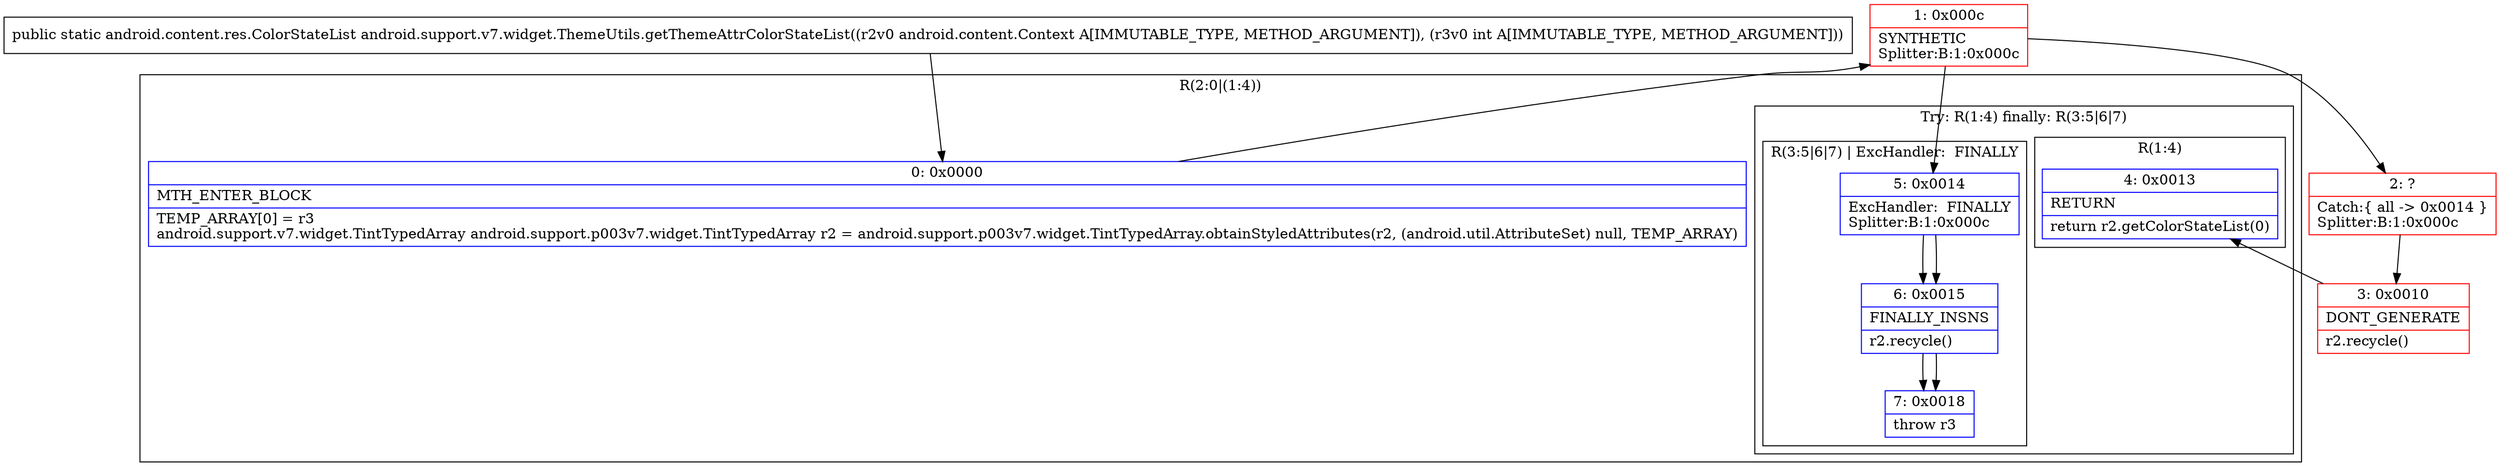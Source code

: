 digraph "CFG forandroid.support.v7.widget.ThemeUtils.getThemeAttrColorStateList(Landroid\/content\/Context;I)Landroid\/content\/res\/ColorStateList;" {
subgraph cluster_Region_601818440 {
label = "R(2:0|(1:4))";
node [shape=record,color=blue];
Node_0 [shape=record,label="{0\:\ 0x0000|MTH_ENTER_BLOCK\l|TEMP_ARRAY[0] = r3\landroid.support.v7.widget.TintTypedArray android.support.p003v7.widget.TintTypedArray r2 = android.support.p003v7.widget.TintTypedArray.obtainStyledAttributes(r2, (android.util.AttributeSet) null, TEMP_ARRAY)\l}"];
subgraph cluster_TryCatchRegion_43958107 {
label = "Try: R(1:4) finally: R(3:5|6|7)";
node [shape=record,color=blue];
subgraph cluster_Region_1963680699 {
label = "R(1:4)";
node [shape=record,color=blue];
Node_4 [shape=record,label="{4\:\ 0x0013|RETURN\l|return r2.getColorStateList(0)\l}"];
}
subgraph cluster_Region_1484147666 {
label = "R(3:5|6|7) | ExcHandler:  FINALLY\l";
node [shape=record,color=blue];
Node_5 [shape=record,label="{5\:\ 0x0014|ExcHandler:  FINALLY\lSplitter:B:1:0x000c\l}"];
Node_6 [shape=record,label="{6\:\ 0x0015|FINALLY_INSNS\l|r2.recycle()\l}"];
Node_7 [shape=record,label="{7\:\ 0x0018|throw r3\l}"];
}
}
}
subgraph cluster_Region_1484147666 {
label = "R(3:5|6|7) | ExcHandler:  FINALLY\l";
node [shape=record,color=blue];
Node_5 [shape=record,label="{5\:\ 0x0014|ExcHandler:  FINALLY\lSplitter:B:1:0x000c\l}"];
Node_6 [shape=record,label="{6\:\ 0x0015|FINALLY_INSNS\l|r2.recycle()\l}"];
Node_7 [shape=record,label="{7\:\ 0x0018|throw r3\l}"];
}
Node_1 [shape=record,color=red,label="{1\:\ 0x000c|SYNTHETIC\lSplitter:B:1:0x000c\l}"];
Node_2 [shape=record,color=red,label="{2\:\ ?|Catch:\{ all \-\> 0x0014 \}\lSplitter:B:1:0x000c\l}"];
Node_3 [shape=record,color=red,label="{3\:\ 0x0010|DONT_GENERATE\l|r2.recycle()\l}"];
MethodNode[shape=record,label="{public static android.content.res.ColorStateList android.support.v7.widget.ThemeUtils.getThemeAttrColorStateList((r2v0 android.content.Context A[IMMUTABLE_TYPE, METHOD_ARGUMENT]), (r3v0 int A[IMMUTABLE_TYPE, METHOD_ARGUMENT])) }"];
MethodNode -> Node_0;
Node_0 -> Node_1;
Node_5 -> Node_6;
Node_6 -> Node_7;
Node_5 -> Node_6;
Node_6 -> Node_7;
Node_1 -> Node_2;
Node_1 -> Node_5;
Node_2 -> Node_3;
Node_3 -> Node_4;
}


